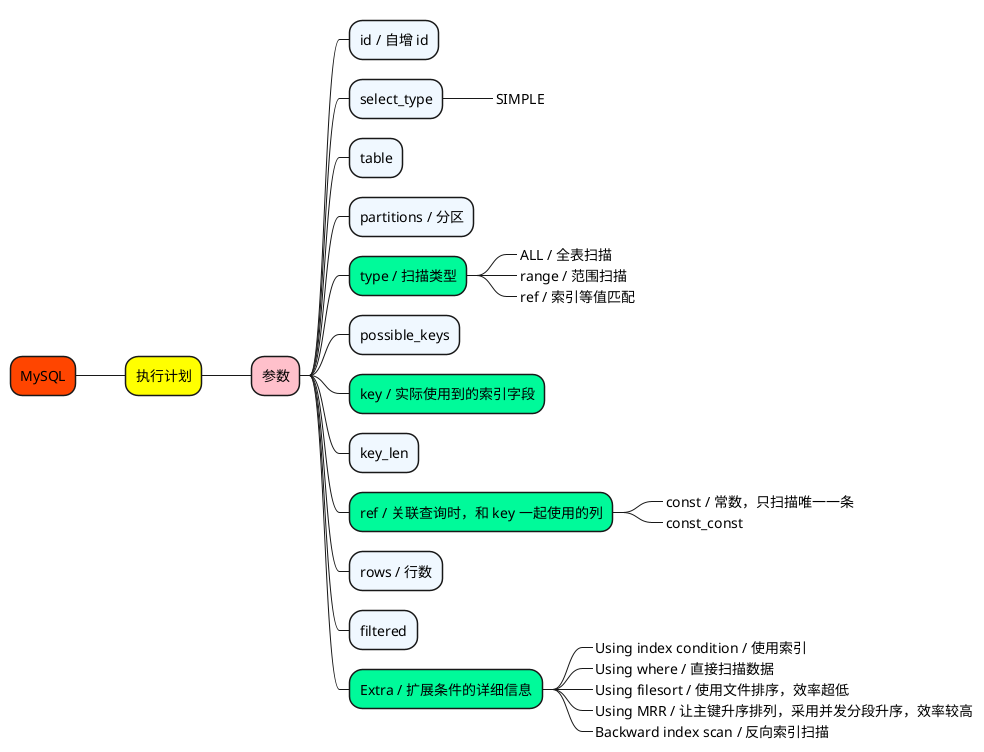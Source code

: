 @startmindmap

+[#OrangeRed] MySQL

++[#yellow] 执行计划

+++[#Pink] 参数
++++[#AliceBlue] id / 自增 id
++++[#AliceBlue] select_type
+++++_ SIMPLE
++++[#AliceBlue] table
++++[#AliceBlue] partitions / 分区

++++[#MediumSpringGreen] type / 扫描类型
+++++_ ALL / 全表扫描
+++++_ range / 范围扫描
+++++_ ref / 索引等值匹配

++++[#AliceBlue] possible_keys

++++[#MediumSpringGreen] key / 实际使用到的索引字段

++++[#AliceBlue] key_len

++++[#MediumSpringGreen] ref / 关联查询时，和 key 一起使用的列
+++++_ const / 常数，只扫描唯一一条
+++++_ const_const

++++[#AliceBlue] rows / 行数
++++[#AliceBlue] filtered

++++[#MediumSpringGreen] Extra / 扩展条件的详细信息
+++++_ Using index condition / 使用索引
+++++_ Using where / 直接扫描数据
+++++_ Using filesort / 使用文件排序，效率超低
+++++_ Using MRR / 让主键升序排列，采用并发分段升序，效率较高
+++++_ Backward index scan / 反向索引扫描


'+++[#Pink] 架构.md
'++++[#AliceBlue] BootStrap ClassLoader / 启动类加载器
'+++++[#AliceBlue]_ 负责加载 JDK 中的核心类库
'++++[#AliceBlue] Extension ClassLoader / 扩展类加载器
'+++++[#AliceBlue]_ 负责加载 Java 的扩展类库
'++++[#AliceBlue] App ClassLoader / 系统类加载器
'+++++[#AliceBlue]_ 负责加载 classpath 目录下的所有 jar 和 class 文件


@endmindmap